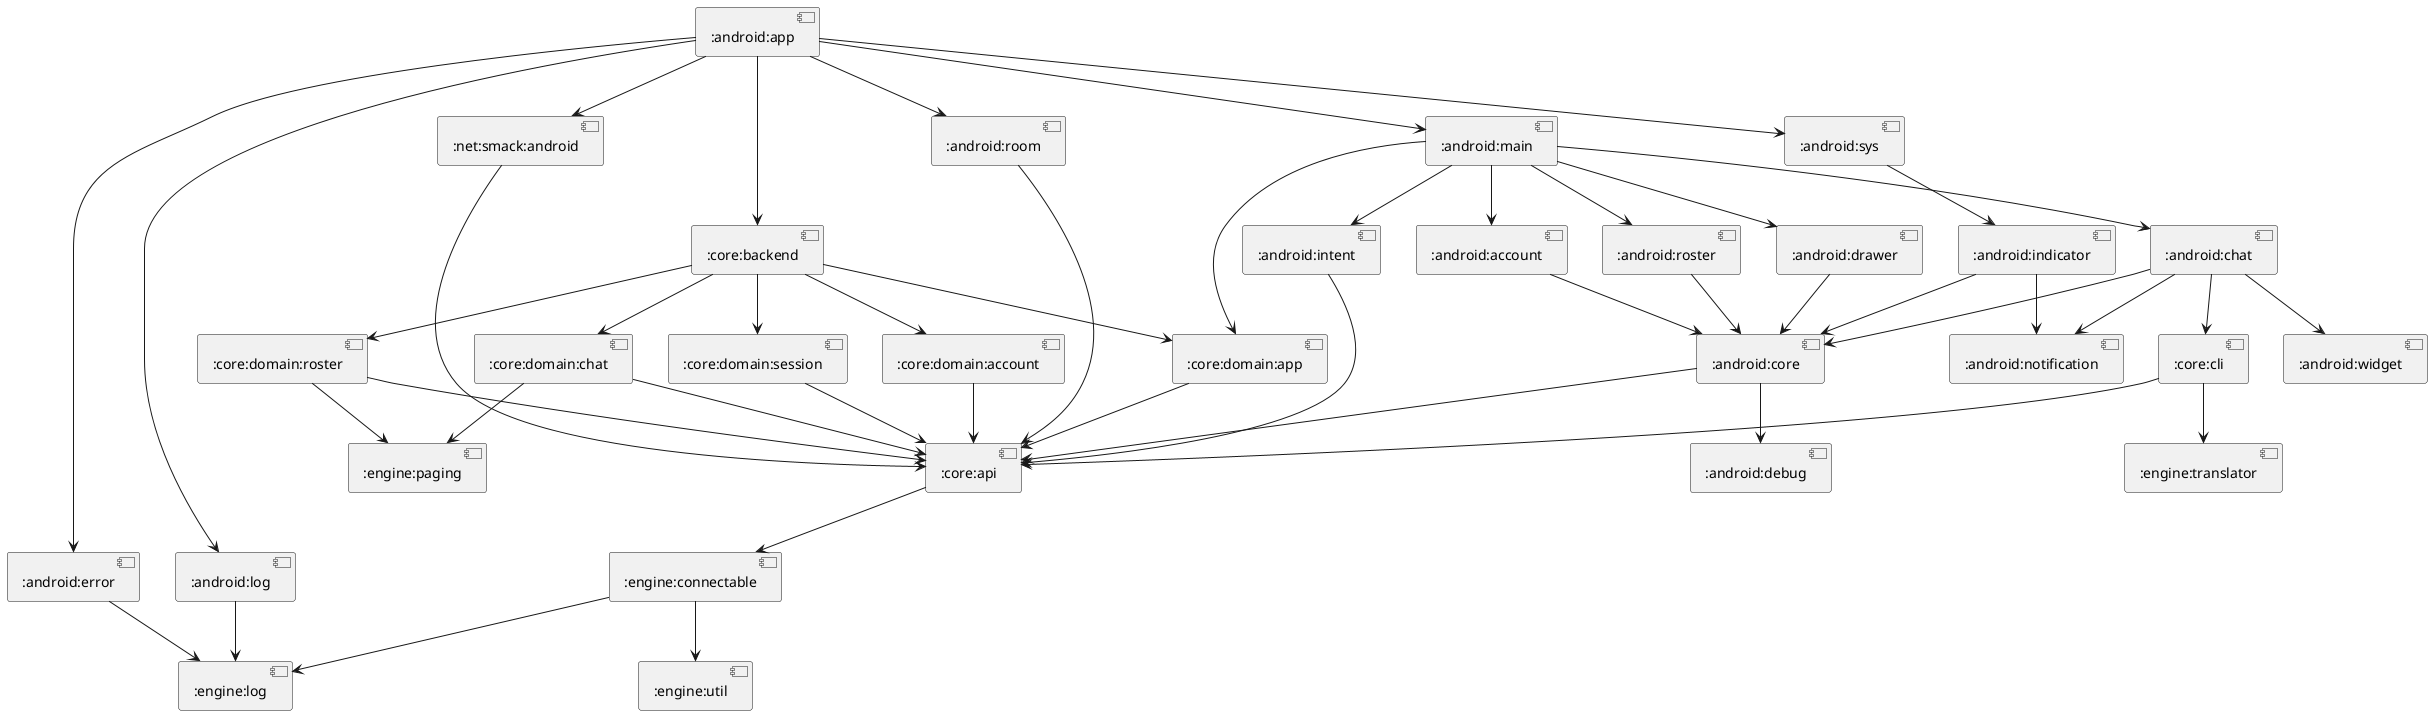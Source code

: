 @startuml
[:core:backend] --> [:core:domain:app]
[:core:backend] --> [:core:domain:session]
[:core:backend] --> [:core:domain:account]
[:core:backend] --> [:core:domain:chat]
[:core:backend] --> [:core:domain:roster]
[:net:smack:android] --> [:core:api]
[:android:room] --> [:core:api]
[:android:sys] --> [:android:indicator]
[:android:log] --> [:engine:log]
[:android:error] --> [:engine:log]
[:android:main] --> [:android:intent]
[:android:main] --> [:android:account]
[:android:main] --> [:android:roster]
[:android:main] --> [:android:chat]
[:android:main] --> [:android:drawer]
[:android:main] --> [:core:domain:app]
[:core:domain:app] --> [:core:api]
[:core:domain:session] --> [:core:api]
[:core:domain:account] --> [:core:api]
[:core:domain:chat] --> [:engine:paging]
[:core:domain:chat] --> [:core:api]
[:core:domain:roster] --> [:engine:paging]
[:core:domain:roster] --> [:core:api]
[:core:api] --> [:engine:connectable]
[:engine:connectable] --> [:engine:util]
[:engine:connectable] --> [:engine:log]
[:android:indicator] --> [:android:core]
[:android:indicator] --> [:android:notification]
[:android:core] --> [:core:api]
[:android:core] --> [:android:debug]
[:android:intent] --> [:core:api]
[:android:account] --> [:android:core]
[:android:roster] --> [:android:core]
[:android:chat] --> [:android:core]
[:android:chat] --> [:android:notification]
[:android:chat] --> [:android:widget]
[:android:chat] --> [:core:cli]
[:android:drawer] --> [:android:core]
[:core:cli] --> [:engine:translator]
[:core:cli] --> [:core:api]
[:android:app] --> [:core:backend]
[:android:app] --> [:net:smack:android]
[:android:app] --> [:android:room]
[:android:app] --> [:android:sys]
[:android:app] --> [:android:log]
[:android:app] --> [:android:error]
[:android:app] --> [:android:main]
@enduml
